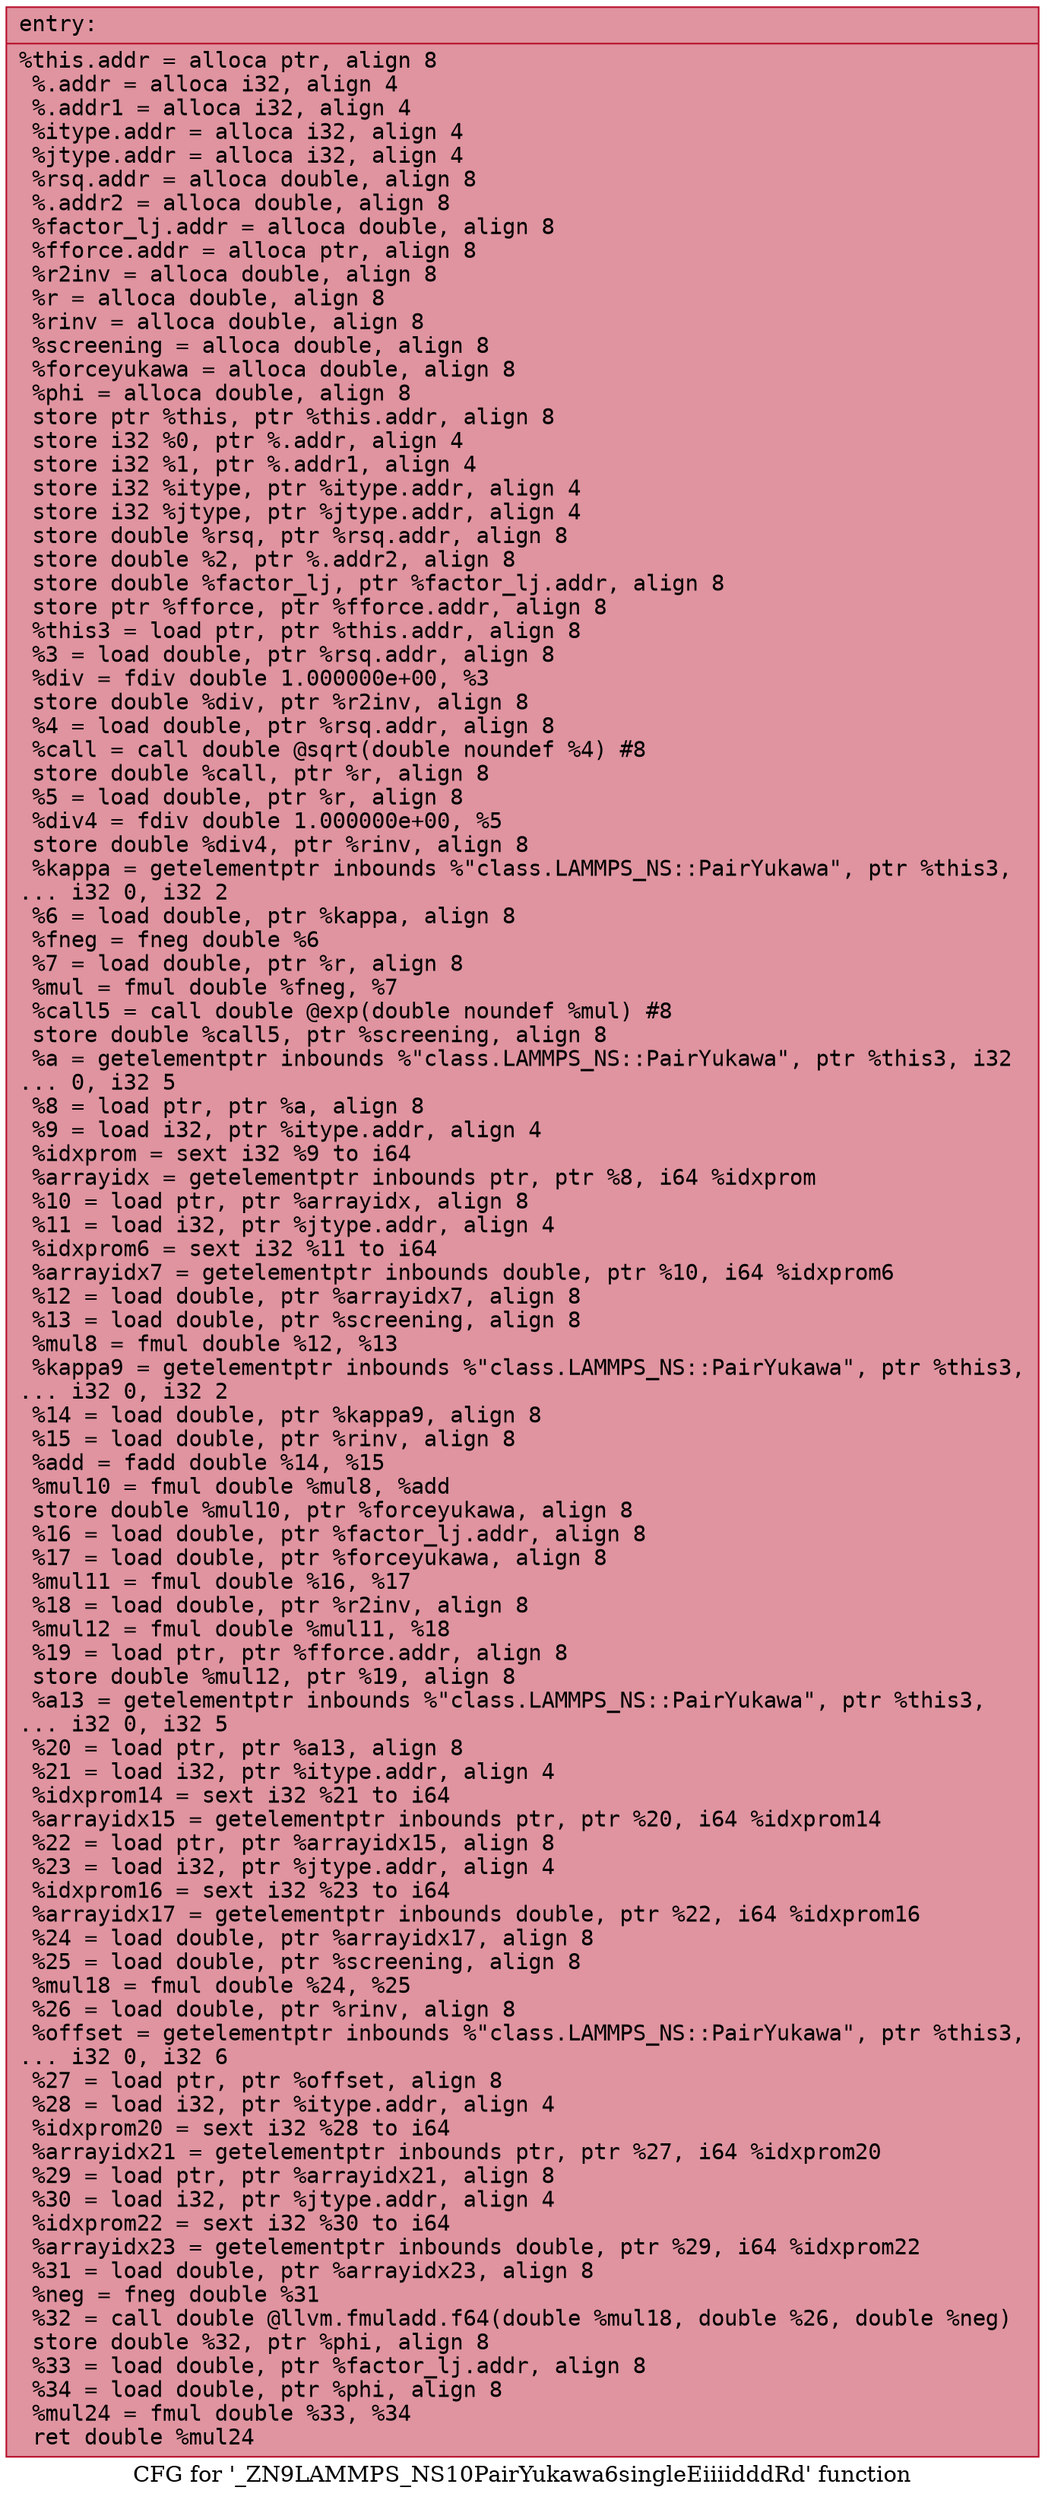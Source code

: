 digraph "CFG for '_ZN9LAMMPS_NS10PairYukawa6singleEiiiidddRd' function" {
	label="CFG for '_ZN9LAMMPS_NS10PairYukawa6singleEiiiidddRd' function";

	Node0x562561dd0cd0 [shape=record,color="#b70d28ff", style=filled, fillcolor="#b70d2870" fontname="Courier",label="{entry:\l|  %this.addr = alloca ptr, align 8\l  %.addr = alloca i32, align 4\l  %.addr1 = alloca i32, align 4\l  %itype.addr = alloca i32, align 4\l  %jtype.addr = alloca i32, align 4\l  %rsq.addr = alloca double, align 8\l  %.addr2 = alloca double, align 8\l  %factor_lj.addr = alloca double, align 8\l  %fforce.addr = alloca ptr, align 8\l  %r2inv = alloca double, align 8\l  %r = alloca double, align 8\l  %rinv = alloca double, align 8\l  %screening = alloca double, align 8\l  %forceyukawa = alloca double, align 8\l  %phi = alloca double, align 8\l  store ptr %this, ptr %this.addr, align 8\l  store i32 %0, ptr %.addr, align 4\l  store i32 %1, ptr %.addr1, align 4\l  store i32 %itype, ptr %itype.addr, align 4\l  store i32 %jtype, ptr %jtype.addr, align 4\l  store double %rsq, ptr %rsq.addr, align 8\l  store double %2, ptr %.addr2, align 8\l  store double %factor_lj, ptr %factor_lj.addr, align 8\l  store ptr %fforce, ptr %fforce.addr, align 8\l  %this3 = load ptr, ptr %this.addr, align 8\l  %3 = load double, ptr %rsq.addr, align 8\l  %div = fdiv double 1.000000e+00, %3\l  store double %div, ptr %r2inv, align 8\l  %4 = load double, ptr %rsq.addr, align 8\l  %call = call double @sqrt(double noundef %4) #8\l  store double %call, ptr %r, align 8\l  %5 = load double, ptr %r, align 8\l  %div4 = fdiv double 1.000000e+00, %5\l  store double %div4, ptr %rinv, align 8\l  %kappa = getelementptr inbounds %\"class.LAMMPS_NS::PairYukawa\", ptr %this3,\l... i32 0, i32 2\l  %6 = load double, ptr %kappa, align 8\l  %fneg = fneg double %6\l  %7 = load double, ptr %r, align 8\l  %mul = fmul double %fneg, %7\l  %call5 = call double @exp(double noundef %mul) #8\l  store double %call5, ptr %screening, align 8\l  %a = getelementptr inbounds %\"class.LAMMPS_NS::PairYukawa\", ptr %this3, i32\l... 0, i32 5\l  %8 = load ptr, ptr %a, align 8\l  %9 = load i32, ptr %itype.addr, align 4\l  %idxprom = sext i32 %9 to i64\l  %arrayidx = getelementptr inbounds ptr, ptr %8, i64 %idxprom\l  %10 = load ptr, ptr %arrayidx, align 8\l  %11 = load i32, ptr %jtype.addr, align 4\l  %idxprom6 = sext i32 %11 to i64\l  %arrayidx7 = getelementptr inbounds double, ptr %10, i64 %idxprom6\l  %12 = load double, ptr %arrayidx7, align 8\l  %13 = load double, ptr %screening, align 8\l  %mul8 = fmul double %12, %13\l  %kappa9 = getelementptr inbounds %\"class.LAMMPS_NS::PairYukawa\", ptr %this3,\l... i32 0, i32 2\l  %14 = load double, ptr %kappa9, align 8\l  %15 = load double, ptr %rinv, align 8\l  %add = fadd double %14, %15\l  %mul10 = fmul double %mul8, %add\l  store double %mul10, ptr %forceyukawa, align 8\l  %16 = load double, ptr %factor_lj.addr, align 8\l  %17 = load double, ptr %forceyukawa, align 8\l  %mul11 = fmul double %16, %17\l  %18 = load double, ptr %r2inv, align 8\l  %mul12 = fmul double %mul11, %18\l  %19 = load ptr, ptr %fforce.addr, align 8\l  store double %mul12, ptr %19, align 8\l  %a13 = getelementptr inbounds %\"class.LAMMPS_NS::PairYukawa\", ptr %this3,\l... i32 0, i32 5\l  %20 = load ptr, ptr %a13, align 8\l  %21 = load i32, ptr %itype.addr, align 4\l  %idxprom14 = sext i32 %21 to i64\l  %arrayidx15 = getelementptr inbounds ptr, ptr %20, i64 %idxprom14\l  %22 = load ptr, ptr %arrayidx15, align 8\l  %23 = load i32, ptr %jtype.addr, align 4\l  %idxprom16 = sext i32 %23 to i64\l  %arrayidx17 = getelementptr inbounds double, ptr %22, i64 %idxprom16\l  %24 = load double, ptr %arrayidx17, align 8\l  %25 = load double, ptr %screening, align 8\l  %mul18 = fmul double %24, %25\l  %26 = load double, ptr %rinv, align 8\l  %offset = getelementptr inbounds %\"class.LAMMPS_NS::PairYukawa\", ptr %this3,\l... i32 0, i32 6\l  %27 = load ptr, ptr %offset, align 8\l  %28 = load i32, ptr %itype.addr, align 4\l  %idxprom20 = sext i32 %28 to i64\l  %arrayidx21 = getelementptr inbounds ptr, ptr %27, i64 %idxprom20\l  %29 = load ptr, ptr %arrayidx21, align 8\l  %30 = load i32, ptr %jtype.addr, align 4\l  %idxprom22 = sext i32 %30 to i64\l  %arrayidx23 = getelementptr inbounds double, ptr %29, i64 %idxprom22\l  %31 = load double, ptr %arrayidx23, align 8\l  %neg = fneg double %31\l  %32 = call double @llvm.fmuladd.f64(double %mul18, double %26, double %neg)\l  store double %32, ptr %phi, align 8\l  %33 = load double, ptr %factor_lj.addr, align 8\l  %34 = load double, ptr %phi, align 8\l  %mul24 = fmul double %33, %34\l  ret double %mul24\l}"];
}
